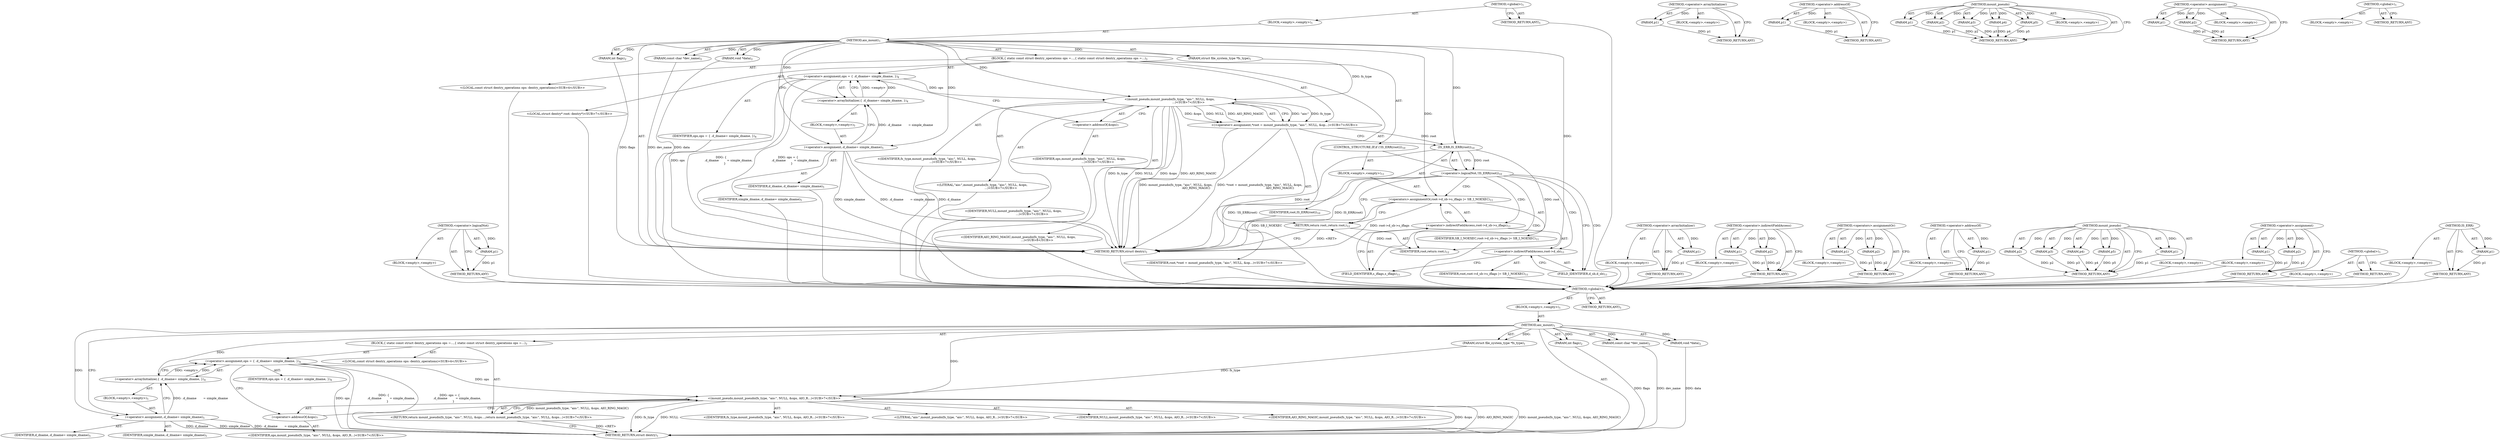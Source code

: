 digraph "IS_ERR" {
vulnerable_6 [label=<(METHOD,&lt;global&gt;)<SUB>1</SUB>>];
vulnerable_7 [label=<(BLOCK,&lt;empty&gt;,&lt;empty&gt;)<SUB>1</SUB>>];
vulnerable_8 [label=<(METHOD,aio_mount)<SUB>1</SUB>>];
vulnerable_9 [label=<(PARAM,struct file_system_type *fs_type)<SUB>1</SUB>>];
vulnerable_10 [label=<(PARAM,int flags)<SUB>2</SUB>>];
vulnerable_11 [label=<(PARAM,const char *dev_name)<SUB>2</SUB>>];
vulnerable_12 [label=<(PARAM,void *data)<SUB>2</SUB>>];
vulnerable_13 [label=<(BLOCK,{
 	static const struct dentry_operations ops =...,{
 	static const struct dentry_operations ops =...)<SUB>3</SUB>>];
vulnerable_14 [label="<(LOCAL,const struct dentry_operations ops: dentry_operations)<SUB>4</SUB>>"];
vulnerable_15 [label=<(&lt;operator&gt;.assignment,ops = {
 		.d_dname	= simple_dname,
 	})<SUB>4</SUB>>];
vulnerable_16 [label=<(IDENTIFIER,ops,ops = {
 		.d_dname	= simple_dname,
 	})<SUB>4</SUB>>];
vulnerable_17 [label=<(&lt;operator&gt;.arrayInitializer,{
 		.d_dname	= simple_dname,
 	})<SUB>4</SUB>>];
vulnerable_18 [label=<(BLOCK,&lt;empty&gt;,&lt;empty&gt;)<SUB>5</SUB>>];
vulnerable_19 [label=<(&lt;operator&gt;.assignment,.d_dname	= simple_dname)<SUB>5</SUB>>];
vulnerable_20 [label=<(IDENTIFIER,d_dname,.d_dname	= simple_dname)<SUB>5</SUB>>];
vulnerable_21 [label=<(IDENTIFIER,simple_dname,.d_dname	= simple_dname)<SUB>5</SUB>>];
vulnerable_22 [label="<(RETURN,return mount_pseudo(fs_type, &quot;aio:&quot;, NULL, &amp;ops...,return mount_pseudo(fs_type, &quot;aio:&quot;, NULL, &amp;ops...)<SUB>7</SUB>>"];
vulnerable_23 [label="<(mount_pseudo,mount_pseudo(fs_type, &quot;aio:&quot;, NULL, &amp;ops, AIO_R...)<SUB>7</SUB>>"];
vulnerable_24 [label="<(IDENTIFIER,fs_type,mount_pseudo(fs_type, &quot;aio:&quot;, NULL, &amp;ops, AIO_R...)<SUB>7</SUB>>"];
vulnerable_25 [label="<(LITERAL,&quot;aio:&quot;,mount_pseudo(fs_type, &quot;aio:&quot;, NULL, &amp;ops, AIO_R...)<SUB>7</SUB>>"];
vulnerable_26 [label="<(IDENTIFIER,NULL,mount_pseudo(fs_type, &quot;aio:&quot;, NULL, &amp;ops, AIO_R...)<SUB>7</SUB>>"];
vulnerable_27 [label=<(&lt;operator&gt;.addressOf,&amp;ops)<SUB>7</SUB>>];
vulnerable_28 [label="<(IDENTIFIER,ops,mount_pseudo(fs_type, &quot;aio:&quot;, NULL, &amp;ops, AIO_R...)<SUB>7</SUB>>"];
vulnerable_29 [label="<(IDENTIFIER,AIO_RING_MAGIC,mount_pseudo(fs_type, &quot;aio:&quot;, NULL, &amp;ops, AIO_R...)<SUB>7</SUB>>"];
vulnerable_30 [label=<(METHOD_RETURN,struct dentry)<SUB>1</SUB>>];
vulnerable_32 [label=<(METHOD_RETURN,ANY)<SUB>1</SUB>>];
vulnerable_64 [label=<(METHOD,&lt;operator&gt;.arrayInitializer)>];
vulnerable_65 [label=<(PARAM,p1)>];
vulnerable_66 [label=<(BLOCK,&lt;empty&gt;,&lt;empty&gt;)>];
vulnerable_67 [label=<(METHOD_RETURN,ANY)>];
vulnerable_76 [label=<(METHOD,&lt;operator&gt;.addressOf)>];
vulnerable_77 [label=<(PARAM,p1)>];
vulnerable_78 [label=<(BLOCK,&lt;empty&gt;,&lt;empty&gt;)>];
vulnerable_79 [label=<(METHOD_RETURN,ANY)>];
vulnerable_68 [label=<(METHOD,mount_pseudo)>];
vulnerable_69 [label=<(PARAM,p1)>];
vulnerable_70 [label=<(PARAM,p2)>];
vulnerable_71 [label=<(PARAM,p3)>];
vulnerable_72 [label=<(PARAM,p4)>];
vulnerable_73 [label=<(PARAM,p5)>];
vulnerable_74 [label=<(BLOCK,&lt;empty&gt;,&lt;empty&gt;)>];
vulnerable_75 [label=<(METHOD_RETURN,ANY)>];
vulnerable_59 [label=<(METHOD,&lt;operator&gt;.assignment)>];
vulnerable_60 [label=<(PARAM,p1)>];
vulnerable_61 [label=<(PARAM,p2)>];
vulnerable_62 [label=<(BLOCK,&lt;empty&gt;,&lt;empty&gt;)>];
vulnerable_63 [label=<(METHOD_RETURN,ANY)>];
vulnerable_53 [label=<(METHOD,&lt;global&gt;)<SUB>1</SUB>>];
vulnerable_54 [label=<(BLOCK,&lt;empty&gt;,&lt;empty&gt;)>];
vulnerable_55 [label=<(METHOD_RETURN,ANY)>];
fixed_98 [label=<(METHOD,&lt;operator&gt;.logicalNot)>];
fixed_99 [label=<(PARAM,p1)>];
fixed_100 [label=<(BLOCK,&lt;empty&gt;,&lt;empty&gt;)>];
fixed_101 [label=<(METHOD_RETURN,ANY)>];
fixed_6 [label=<(METHOD,&lt;global&gt;)<SUB>1</SUB>>];
fixed_7 [label=<(BLOCK,&lt;empty&gt;,&lt;empty&gt;)<SUB>1</SUB>>];
fixed_8 [label=<(METHOD,aio_mount)<SUB>1</SUB>>];
fixed_9 [label=<(PARAM,struct file_system_type *fs_type)<SUB>1</SUB>>];
fixed_10 [label=<(PARAM,int flags)<SUB>2</SUB>>];
fixed_11 [label=<(PARAM,const char *dev_name)<SUB>2</SUB>>];
fixed_12 [label=<(PARAM,void *data)<SUB>2</SUB>>];
fixed_13 [label=<(BLOCK,{
 	static const struct dentry_operations ops =...,{
 	static const struct dentry_operations ops =...)<SUB>3</SUB>>];
fixed_14 [label="<(LOCAL,const struct dentry_operations ops: dentry_operations)<SUB>4</SUB>>"];
fixed_15 [label=<(&lt;operator&gt;.assignment,ops = {
 		.d_dname	= simple_dname,
 	})<SUB>4</SUB>>];
fixed_16 [label=<(IDENTIFIER,ops,ops = {
 		.d_dname	= simple_dname,
 	})<SUB>4</SUB>>];
fixed_17 [label=<(&lt;operator&gt;.arrayInitializer,{
 		.d_dname	= simple_dname,
 	})<SUB>4</SUB>>];
fixed_18 [label=<(BLOCK,&lt;empty&gt;,&lt;empty&gt;)<SUB>5</SUB>>];
fixed_19 [label=<(&lt;operator&gt;.assignment,.d_dname	= simple_dname)<SUB>5</SUB>>];
fixed_20 [label=<(IDENTIFIER,d_dname,.d_dname	= simple_dname)<SUB>5</SUB>>];
fixed_21 [label=<(IDENTIFIER,simple_dname,.d_dname	= simple_dname)<SUB>5</SUB>>];
fixed_22 [label="<(LOCAL,struct dentry* root: dentry*)<SUB>7</SUB>>"];
fixed_23 [label="<(&lt;operator&gt;.assignment,*root = mount_pseudo(fs_type, &quot;aio:&quot;, NULL, &amp;op...)<SUB>7</SUB>>"];
fixed_24 [label="<(IDENTIFIER,root,*root = mount_pseudo(fs_type, &quot;aio:&quot;, NULL, &amp;op...)<SUB>7</SUB>>"];
fixed_25 [label="<(mount_pseudo,mount_pseudo(fs_type, &quot;aio:&quot;, NULL, &amp;ops,
					...)<SUB>7</SUB>>"];
fixed_26 [label="<(IDENTIFIER,fs_type,mount_pseudo(fs_type, &quot;aio:&quot;, NULL, &amp;ops,
					...)<SUB>7</SUB>>"];
fixed_27 [label="<(LITERAL,&quot;aio:&quot;,mount_pseudo(fs_type, &quot;aio:&quot;, NULL, &amp;ops,
					...)<SUB>7</SUB>>"];
fixed_28 [label="<(IDENTIFIER,NULL,mount_pseudo(fs_type, &quot;aio:&quot;, NULL, &amp;ops,
					...)<SUB>7</SUB>>"];
fixed_29 [label=<(&lt;operator&gt;.addressOf,&amp;ops)<SUB>7</SUB>>];
fixed_30 [label="<(IDENTIFIER,ops,mount_pseudo(fs_type, &quot;aio:&quot;, NULL, &amp;ops,
					...)<SUB>7</SUB>>"];
fixed_31 [label="<(IDENTIFIER,AIO_RING_MAGIC,mount_pseudo(fs_type, &quot;aio:&quot;, NULL, &amp;ops,
					...)<SUB>8</SUB>>"];
fixed_32 [label=<(CONTROL_STRUCTURE,IF,if (!IS_ERR(root)))<SUB>10</SUB>>];
fixed_33 [label=<(&lt;operator&gt;.logicalNot,!IS_ERR(root))<SUB>10</SUB>>];
fixed_34 [label=<(IS_ERR,IS_ERR(root))<SUB>10</SUB>>];
fixed_35 [label=<(IDENTIFIER,root,IS_ERR(root))<SUB>10</SUB>>];
fixed_36 [label=<(BLOCK,&lt;empty&gt;,&lt;empty&gt;)<SUB>11</SUB>>];
fixed_37 [label=<(&lt;operators&gt;.assignmentOr,root-&gt;d_sb-&gt;s_iflags |= SB_I_NOEXEC)<SUB>11</SUB>>];
fixed_38 [label=<(&lt;operator&gt;.indirectFieldAccess,root-&gt;d_sb-&gt;s_iflags)<SUB>11</SUB>>];
fixed_39 [label=<(&lt;operator&gt;.indirectFieldAccess,root-&gt;d_sb)<SUB>11</SUB>>];
fixed_40 [label=<(IDENTIFIER,root,root-&gt;d_sb-&gt;s_iflags |= SB_I_NOEXEC)<SUB>11</SUB>>];
fixed_41 [label=<(FIELD_IDENTIFIER,d_sb,d_sb)<SUB>11</SUB>>];
fixed_42 [label=<(FIELD_IDENTIFIER,s_iflags,s_iflags)<SUB>11</SUB>>];
fixed_43 [label=<(IDENTIFIER,SB_I_NOEXEC,root-&gt;d_sb-&gt;s_iflags |= SB_I_NOEXEC)<SUB>11</SUB>>];
fixed_44 [label=<(RETURN,return root;,return root;)<SUB>12</SUB>>];
fixed_45 [label=<(IDENTIFIER,root,return root;)<SUB>12</SUB>>];
fixed_46 [label=<(METHOD_RETURN,struct dentry)<SUB>1</SUB>>];
fixed_48 [label=<(METHOD_RETURN,ANY)<SUB>1</SUB>>];
fixed_82 [label=<(METHOD,&lt;operator&gt;.arrayInitializer)>];
fixed_83 [label=<(PARAM,p1)>];
fixed_84 [label=<(BLOCK,&lt;empty&gt;,&lt;empty&gt;)>];
fixed_85 [label=<(METHOD_RETURN,ANY)>];
fixed_111 [label=<(METHOD,&lt;operator&gt;.indirectFieldAccess)>];
fixed_112 [label=<(PARAM,p1)>];
fixed_113 [label=<(PARAM,p2)>];
fixed_114 [label=<(BLOCK,&lt;empty&gt;,&lt;empty&gt;)>];
fixed_115 [label=<(METHOD_RETURN,ANY)>];
fixed_106 [label=<(METHOD,&lt;operators&gt;.assignmentOr)>];
fixed_107 [label=<(PARAM,p1)>];
fixed_108 [label=<(PARAM,p2)>];
fixed_109 [label=<(BLOCK,&lt;empty&gt;,&lt;empty&gt;)>];
fixed_110 [label=<(METHOD_RETURN,ANY)>];
fixed_94 [label=<(METHOD,&lt;operator&gt;.addressOf)>];
fixed_95 [label=<(PARAM,p1)>];
fixed_96 [label=<(BLOCK,&lt;empty&gt;,&lt;empty&gt;)>];
fixed_97 [label=<(METHOD_RETURN,ANY)>];
fixed_86 [label=<(METHOD,mount_pseudo)>];
fixed_87 [label=<(PARAM,p1)>];
fixed_88 [label=<(PARAM,p2)>];
fixed_89 [label=<(PARAM,p3)>];
fixed_90 [label=<(PARAM,p4)>];
fixed_91 [label=<(PARAM,p5)>];
fixed_92 [label=<(BLOCK,&lt;empty&gt;,&lt;empty&gt;)>];
fixed_93 [label=<(METHOD_RETURN,ANY)>];
fixed_77 [label=<(METHOD,&lt;operator&gt;.assignment)>];
fixed_78 [label=<(PARAM,p1)>];
fixed_79 [label=<(PARAM,p2)>];
fixed_80 [label=<(BLOCK,&lt;empty&gt;,&lt;empty&gt;)>];
fixed_81 [label=<(METHOD_RETURN,ANY)>];
fixed_71 [label=<(METHOD,&lt;global&gt;)<SUB>1</SUB>>];
fixed_72 [label=<(BLOCK,&lt;empty&gt;,&lt;empty&gt;)>];
fixed_73 [label=<(METHOD_RETURN,ANY)>];
fixed_102 [label=<(METHOD,IS_ERR)>];
fixed_103 [label=<(PARAM,p1)>];
fixed_104 [label=<(BLOCK,&lt;empty&gt;,&lt;empty&gt;)>];
fixed_105 [label=<(METHOD_RETURN,ANY)>];
vulnerable_6 -> vulnerable_7  [key=0, label="AST: "];
vulnerable_6 -> vulnerable_32  [key=0, label="AST: "];
vulnerable_6 -> vulnerable_32  [key=1, label="CFG: "];
vulnerable_7 -> vulnerable_8  [key=0, label="AST: "];
vulnerable_8 -> vulnerable_9  [key=0, label="AST: "];
vulnerable_8 -> vulnerable_9  [key=1, label="DDG: "];
vulnerable_8 -> vulnerable_10  [key=0, label="AST: "];
vulnerable_8 -> vulnerable_10  [key=1, label="DDG: "];
vulnerable_8 -> vulnerable_11  [key=0, label="AST: "];
vulnerable_8 -> vulnerable_11  [key=1, label="DDG: "];
vulnerable_8 -> vulnerable_12  [key=0, label="AST: "];
vulnerable_8 -> vulnerable_12  [key=1, label="DDG: "];
vulnerable_8 -> vulnerable_13  [key=0, label="AST: "];
vulnerable_8 -> vulnerable_30  [key=0, label="AST: "];
vulnerable_8 -> vulnerable_19  [key=0, label="CFG: "];
vulnerable_8 -> vulnerable_19  [key=1, label="DDG: "];
vulnerable_8 -> vulnerable_17  [key=0, label="DDG: "];
vulnerable_8 -> vulnerable_23  [key=0, label="DDG: "];
vulnerable_9 -> vulnerable_23  [key=0, label="DDG: fs_type"];
vulnerable_10 -> vulnerable_30  [key=0, label="DDG: flags"];
vulnerable_11 -> vulnerable_30  [key=0, label="DDG: dev_name"];
vulnerable_12 -> vulnerable_30  [key=0, label="DDG: data"];
vulnerable_13 -> vulnerable_14  [key=0, label="AST: "];
vulnerable_13 -> vulnerable_15  [key=0, label="AST: "];
vulnerable_13 -> vulnerable_22  [key=0, label="AST: "];
vulnerable_15 -> vulnerable_16  [key=0, label="AST: "];
vulnerable_15 -> vulnerable_17  [key=0, label="AST: "];
vulnerable_15 -> vulnerable_27  [key=0, label="CFG: "];
vulnerable_15 -> vulnerable_30  [key=0, label="DDG: ops"];
vulnerable_15 -> vulnerable_30  [key=1, label="DDG: {
 		.d_dname	= simple_dname,
 	}"];
vulnerable_15 -> vulnerable_30  [key=2, label="DDG: ops = {
 		.d_dname	= simple_dname,
 	}"];
vulnerable_15 -> vulnerable_23  [key=0, label="DDG: ops"];
vulnerable_17 -> vulnerable_18  [key=0, label="AST: "];
vulnerable_17 -> vulnerable_15  [key=0, label="CFG: "];
vulnerable_17 -> vulnerable_15  [key=1, label="DDG: &lt;empty&gt;"];
vulnerable_17 -> vulnerable_15  [key=2, label="DDG: "];
vulnerable_18 -> vulnerable_19  [key=0, label="AST: "];
vulnerable_19 -> vulnerable_20  [key=0, label="AST: "];
vulnerable_19 -> vulnerable_21  [key=0, label="AST: "];
vulnerable_19 -> vulnerable_17  [key=0, label="CFG: "];
vulnerable_19 -> vulnerable_17  [key=1, label="DDG: .d_dname	= simple_dname"];
vulnerable_19 -> vulnerable_30  [key=0, label="DDG: simple_dname"];
vulnerable_19 -> vulnerable_30  [key=1, label="DDG: .d_dname	= simple_dname"];
vulnerable_19 -> vulnerable_30  [key=2, label="DDG: d_dname"];
vulnerable_22 -> vulnerable_23  [key=0, label="AST: "];
vulnerable_22 -> vulnerable_30  [key=0, label="CFG: "];
vulnerable_22 -> vulnerable_30  [key=1, label="DDG: &lt;RET&gt;"];
vulnerable_23 -> vulnerable_24  [key=0, label="AST: "];
vulnerable_23 -> vulnerable_25  [key=0, label="AST: "];
vulnerable_23 -> vulnerable_26  [key=0, label="AST: "];
vulnerable_23 -> vulnerable_27  [key=0, label="AST: "];
vulnerable_23 -> vulnerable_29  [key=0, label="AST: "];
vulnerable_23 -> vulnerable_22  [key=0, label="CFG: "];
vulnerable_23 -> vulnerable_22  [key=1, label="DDG: mount_pseudo(fs_type, &quot;aio:&quot;, NULL, &amp;ops, AIO_RING_MAGIC)"];
vulnerable_23 -> vulnerable_30  [key=0, label="DDG: fs_type"];
vulnerable_23 -> vulnerable_30  [key=1, label="DDG: NULL"];
vulnerable_23 -> vulnerable_30  [key=2, label="DDG: &amp;ops"];
vulnerable_23 -> vulnerable_30  [key=3, label="DDG: AIO_RING_MAGIC"];
vulnerable_23 -> vulnerable_30  [key=4, label="DDG: mount_pseudo(fs_type, &quot;aio:&quot;, NULL, &amp;ops, AIO_RING_MAGIC)"];
vulnerable_27 -> vulnerable_28  [key=0, label="AST: "];
vulnerable_27 -> vulnerable_23  [key=0, label="CFG: "];
vulnerable_64 -> vulnerable_65  [key=0, label="AST: "];
vulnerable_64 -> vulnerable_65  [key=1, label="DDG: "];
vulnerable_64 -> vulnerable_66  [key=0, label="AST: "];
vulnerable_64 -> vulnerable_67  [key=0, label="AST: "];
vulnerable_64 -> vulnerable_67  [key=1, label="CFG: "];
vulnerable_65 -> vulnerable_67  [key=0, label="DDG: p1"];
vulnerable_76 -> vulnerable_77  [key=0, label="AST: "];
vulnerable_76 -> vulnerable_77  [key=1, label="DDG: "];
vulnerable_76 -> vulnerable_78  [key=0, label="AST: "];
vulnerable_76 -> vulnerable_79  [key=0, label="AST: "];
vulnerable_76 -> vulnerable_79  [key=1, label="CFG: "];
vulnerable_77 -> vulnerable_79  [key=0, label="DDG: p1"];
vulnerable_68 -> vulnerable_69  [key=0, label="AST: "];
vulnerable_68 -> vulnerable_69  [key=1, label="DDG: "];
vulnerable_68 -> vulnerable_74  [key=0, label="AST: "];
vulnerable_68 -> vulnerable_70  [key=0, label="AST: "];
vulnerable_68 -> vulnerable_70  [key=1, label="DDG: "];
vulnerable_68 -> vulnerable_75  [key=0, label="AST: "];
vulnerable_68 -> vulnerable_75  [key=1, label="CFG: "];
vulnerable_68 -> vulnerable_71  [key=0, label="AST: "];
vulnerable_68 -> vulnerable_71  [key=1, label="DDG: "];
vulnerable_68 -> vulnerable_72  [key=0, label="AST: "];
vulnerable_68 -> vulnerable_72  [key=1, label="DDG: "];
vulnerable_68 -> vulnerable_73  [key=0, label="AST: "];
vulnerable_68 -> vulnerable_73  [key=1, label="DDG: "];
vulnerable_69 -> vulnerable_75  [key=0, label="DDG: p1"];
vulnerable_70 -> vulnerable_75  [key=0, label="DDG: p2"];
vulnerable_71 -> vulnerable_75  [key=0, label="DDG: p3"];
vulnerable_72 -> vulnerable_75  [key=0, label="DDG: p4"];
vulnerable_73 -> vulnerable_75  [key=0, label="DDG: p5"];
vulnerable_59 -> vulnerable_60  [key=0, label="AST: "];
vulnerable_59 -> vulnerable_60  [key=1, label="DDG: "];
vulnerable_59 -> vulnerable_62  [key=0, label="AST: "];
vulnerable_59 -> vulnerable_61  [key=0, label="AST: "];
vulnerable_59 -> vulnerable_61  [key=1, label="DDG: "];
vulnerable_59 -> vulnerable_63  [key=0, label="AST: "];
vulnerable_59 -> vulnerable_63  [key=1, label="CFG: "];
vulnerable_60 -> vulnerable_63  [key=0, label="DDG: p1"];
vulnerable_61 -> vulnerable_63  [key=0, label="DDG: p2"];
vulnerable_53 -> vulnerable_54  [key=0, label="AST: "];
vulnerable_53 -> vulnerable_55  [key=0, label="AST: "];
vulnerable_53 -> vulnerable_55  [key=1, label="CFG: "];
fixed_98 -> fixed_99  [key=0, label="AST: "];
fixed_98 -> fixed_99  [key=1, label="DDG: "];
fixed_98 -> fixed_100  [key=0, label="AST: "];
fixed_98 -> fixed_101  [key=0, label="AST: "];
fixed_98 -> fixed_101  [key=1, label="CFG: "];
fixed_99 -> fixed_101  [key=0, label="DDG: p1"];
fixed_100 -> vulnerable_6  [key=0];
fixed_101 -> vulnerable_6  [key=0];
fixed_6 -> fixed_7  [key=0, label="AST: "];
fixed_6 -> fixed_48  [key=0, label="AST: "];
fixed_6 -> fixed_48  [key=1, label="CFG: "];
fixed_7 -> fixed_8  [key=0, label="AST: "];
fixed_8 -> fixed_9  [key=0, label="AST: "];
fixed_8 -> fixed_9  [key=1, label="DDG: "];
fixed_8 -> fixed_10  [key=0, label="AST: "];
fixed_8 -> fixed_10  [key=1, label="DDG: "];
fixed_8 -> fixed_11  [key=0, label="AST: "];
fixed_8 -> fixed_11  [key=1, label="DDG: "];
fixed_8 -> fixed_12  [key=0, label="AST: "];
fixed_8 -> fixed_12  [key=1, label="DDG: "];
fixed_8 -> fixed_13  [key=0, label="AST: "];
fixed_8 -> fixed_46  [key=0, label="AST: "];
fixed_8 -> fixed_19  [key=0, label="CFG: "];
fixed_8 -> fixed_19  [key=1, label="DDG: "];
fixed_8 -> fixed_45  [key=0, label="DDG: "];
fixed_8 -> fixed_17  [key=0, label="DDG: "];
fixed_8 -> fixed_25  [key=0, label="DDG: "];
fixed_8 -> fixed_37  [key=0, label="DDG: "];
fixed_8 -> fixed_34  [key=0, label="DDG: "];
fixed_9 -> fixed_25  [key=0, label="DDG: fs_type"];
fixed_10 -> fixed_46  [key=0, label="DDG: flags"];
fixed_11 -> fixed_46  [key=0, label="DDG: dev_name"];
fixed_12 -> fixed_46  [key=0, label="DDG: data"];
fixed_13 -> fixed_14  [key=0, label="AST: "];
fixed_13 -> fixed_15  [key=0, label="AST: "];
fixed_13 -> fixed_22  [key=0, label="AST: "];
fixed_13 -> fixed_23  [key=0, label="AST: "];
fixed_13 -> fixed_32  [key=0, label="AST: "];
fixed_13 -> fixed_44  [key=0, label="AST: "];
fixed_14 -> vulnerable_6  [key=0];
fixed_15 -> fixed_16  [key=0, label="AST: "];
fixed_15 -> fixed_17  [key=0, label="AST: "];
fixed_15 -> fixed_29  [key=0, label="CFG: "];
fixed_15 -> fixed_46  [key=0, label="DDG: ops"];
fixed_15 -> fixed_46  [key=1, label="DDG: {
 		.d_dname	= simple_dname,
 	}"];
fixed_15 -> fixed_46  [key=2, label="DDG: ops = {
 		.d_dname	= simple_dname,
 	}"];
fixed_15 -> fixed_25  [key=0, label="DDG: ops"];
fixed_16 -> vulnerable_6  [key=0];
fixed_17 -> fixed_18  [key=0, label="AST: "];
fixed_17 -> fixed_15  [key=0, label="CFG: "];
fixed_17 -> fixed_15  [key=1, label="DDG: &lt;empty&gt;"];
fixed_17 -> fixed_15  [key=2, label="DDG: "];
fixed_18 -> fixed_19  [key=0, label="AST: "];
fixed_19 -> fixed_20  [key=0, label="AST: "];
fixed_19 -> fixed_21  [key=0, label="AST: "];
fixed_19 -> fixed_17  [key=0, label="CFG: "];
fixed_19 -> fixed_17  [key=1, label="DDG: .d_dname	= simple_dname"];
fixed_19 -> fixed_46  [key=0, label="DDG: simple_dname"];
fixed_19 -> fixed_46  [key=1, label="DDG: .d_dname	= simple_dname"];
fixed_19 -> fixed_46  [key=2, label="DDG: d_dname"];
fixed_20 -> vulnerable_6  [key=0];
fixed_21 -> vulnerable_6  [key=0];
fixed_22 -> vulnerable_6  [key=0];
fixed_23 -> fixed_24  [key=0, label="AST: "];
fixed_23 -> fixed_25  [key=0, label="AST: "];
fixed_23 -> fixed_34  [key=0, label="CFG: "];
fixed_23 -> fixed_34  [key=1, label="DDG: root"];
fixed_23 -> fixed_46  [key=0, label="DDG: mount_pseudo(fs_type, &quot;aio:&quot;, NULL, &amp;ops,
					   AIO_RING_MAGIC)"];
fixed_23 -> fixed_46  [key=1, label="DDG: *root = mount_pseudo(fs_type, &quot;aio:&quot;, NULL, &amp;ops,
					   AIO_RING_MAGIC)"];
fixed_24 -> vulnerable_6  [key=0];
fixed_25 -> fixed_26  [key=0, label="AST: "];
fixed_25 -> fixed_27  [key=0, label="AST: "];
fixed_25 -> fixed_28  [key=0, label="AST: "];
fixed_25 -> fixed_29  [key=0, label="AST: "];
fixed_25 -> fixed_31  [key=0, label="AST: "];
fixed_25 -> fixed_23  [key=0, label="CFG: "];
fixed_25 -> fixed_23  [key=1, label="DDG: &quot;aio:&quot;"];
fixed_25 -> fixed_23  [key=2, label="DDG: fs_type"];
fixed_25 -> fixed_23  [key=3, label="DDG: &amp;ops"];
fixed_25 -> fixed_23  [key=4, label="DDG: NULL"];
fixed_25 -> fixed_23  [key=5, label="DDG: AIO_RING_MAGIC"];
fixed_25 -> fixed_46  [key=0, label="DDG: fs_type"];
fixed_25 -> fixed_46  [key=1, label="DDG: NULL"];
fixed_25 -> fixed_46  [key=2, label="DDG: &amp;ops"];
fixed_25 -> fixed_46  [key=3, label="DDG: AIO_RING_MAGIC"];
fixed_26 -> vulnerable_6  [key=0];
fixed_27 -> vulnerable_6  [key=0];
fixed_28 -> vulnerable_6  [key=0];
fixed_29 -> fixed_30  [key=0, label="AST: "];
fixed_29 -> fixed_25  [key=0, label="CFG: "];
fixed_30 -> vulnerable_6  [key=0];
fixed_31 -> vulnerable_6  [key=0];
fixed_32 -> fixed_33  [key=0, label="AST: "];
fixed_32 -> fixed_36  [key=0, label="AST: "];
fixed_33 -> fixed_34  [key=0, label="AST: "];
fixed_33 -> fixed_41  [key=0, label="CFG: "];
fixed_33 -> fixed_41  [key=1, label="CDG: "];
fixed_33 -> fixed_44  [key=0, label="CFG: "];
fixed_33 -> fixed_46  [key=0, label="DDG: IS_ERR(root)"];
fixed_33 -> fixed_46  [key=1, label="DDG: !IS_ERR(root)"];
fixed_33 -> fixed_38  [key=0, label="CDG: "];
fixed_33 -> fixed_42  [key=0, label="CDG: "];
fixed_33 -> fixed_37  [key=0, label="CDG: "];
fixed_33 -> fixed_39  [key=0, label="CDG: "];
fixed_34 -> fixed_35  [key=0, label="AST: "];
fixed_34 -> fixed_33  [key=0, label="CFG: "];
fixed_34 -> fixed_33  [key=1, label="DDG: root"];
fixed_34 -> fixed_46  [key=0, label="DDG: root"];
fixed_34 -> fixed_45  [key=0, label="DDG: root"];
fixed_35 -> vulnerable_6  [key=0];
fixed_36 -> fixed_37  [key=0, label="AST: "];
fixed_37 -> fixed_38  [key=0, label="AST: "];
fixed_37 -> fixed_43  [key=0, label="AST: "];
fixed_37 -> fixed_44  [key=0, label="CFG: "];
fixed_37 -> fixed_46  [key=0, label="DDG: root-&gt;d_sb-&gt;s_iflags"];
fixed_37 -> fixed_46  [key=1, label="DDG: SB_I_NOEXEC"];
fixed_38 -> fixed_39  [key=0, label="AST: "];
fixed_38 -> fixed_42  [key=0, label="AST: "];
fixed_38 -> fixed_37  [key=0, label="CFG: "];
fixed_39 -> fixed_40  [key=0, label="AST: "];
fixed_39 -> fixed_41  [key=0, label="AST: "];
fixed_39 -> fixed_42  [key=0, label="CFG: "];
fixed_40 -> vulnerable_6  [key=0];
fixed_41 -> fixed_39  [key=0, label="CFG: "];
fixed_42 -> fixed_38  [key=0, label="CFG: "];
fixed_43 -> vulnerable_6  [key=0];
fixed_44 -> fixed_45  [key=0, label="AST: "];
fixed_44 -> fixed_46  [key=0, label="CFG: "];
fixed_44 -> fixed_46  [key=1, label="DDG: &lt;RET&gt;"];
fixed_45 -> fixed_44  [key=0, label="DDG: root"];
fixed_46 -> vulnerable_6  [key=0];
fixed_48 -> vulnerable_6  [key=0];
fixed_82 -> fixed_83  [key=0, label="AST: "];
fixed_82 -> fixed_83  [key=1, label="DDG: "];
fixed_82 -> fixed_84  [key=0, label="AST: "];
fixed_82 -> fixed_85  [key=0, label="AST: "];
fixed_82 -> fixed_85  [key=1, label="CFG: "];
fixed_83 -> fixed_85  [key=0, label="DDG: p1"];
fixed_84 -> vulnerable_6  [key=0];
fixed_85 -> vulnerable_6  [key=0];
fixed_111 -> fixed_112  [key=0, label="AST: "];
fixed_111 -> fixed_112  [key=1, label="DDG: "];
fixed_111 -> fixed_114  [key=0, label="AST: "];
fixed_111 -> fixed_113  [key=0, label="AST: "];
fixed_111 -> fixed_113  [key=1, label="DDG: "];
fixed_111 -> fixed_115  [key=0, label="AST: "];
fixed_111 -> fixed_115  [key=1, label="CFG: "];
fixed_112 -> fixed_115  [key=0, label="DDG: p1"];
fixed_113 -> fixed_115  [key=0, label="DDG: p2"];
fixed_114 -> vulnerable_6  [key=0];
fixed_115 -> vulnerable_6  [key=0];
fixed_106 -> fixed_107  [key=0, label="AST: "];
fixed_106 -> fixed_107  [key=1, label="DDG: "];
fixed_106 -> fixed_109  [key=0, label="AST: "];
fixed_106 -> fixed_108  [key=0, label="AST: "];
fixed_106 -> fixed_108  [key=1, label="DDG: "];
fixed_106 -> fixed_110  [key=0, label="AST: "];
fixed_106 -> fixed_110  [key=1, label="CFG: "];
fixed_107 -> fixed_110  [key=0, label="DDG: p1"];
fixed_108 -> fixed_110  [key=0, label="DDG: p2"];
fixed_109 -> vulnerable_6  [key=0];
fixed_110 -> vulnerable_6  [key=0];
fixed_94 -> fixed_95  [key=0, label="AST: "];
fixed_94 -> fixed_95  [key=1, label="DDG: "];
fixed_94 -> fixed_96  [key=0, label="AST: "];
fixed_94 -> fixed_97  [key=0, label="AST: "];
fixed_94 -> fixed_97  [key=1, label="CFG: "];
fixed_95 -> fixed_97  [key=0, label="DDG: p1"];
fixed_96 -> vulnerable_6  [key=0];
fixed_97 -> vulnerable_6  [key=0];
fixed_86 -> fixed_87  [key=0, label="AST: "];
fixed_86 -> fixed_87  [key=1, label="DDG: "];
fixed_86 -> fixed_92  [key=0, label="AST: "];
fixed_86 -> fixed_88  [key=0, label="AST: "];
fixed_86 -> fixed_88  [key=1, label="DDG: "];
fixed_86 -> fixed_93  [key=0, label="AST: "];
fixed_86 -> fixed_93  [key=1, label="CFG: "];
fixed_86 -> fixed_89  [key=0, label="AST: "];
fixed_86 -> fixed_89  [key=1, label="DDG: "];
fixed_86 -> fixed_90  [key=0, label="AST: "];
fixed_86 -> fixed_90  [key=1, label="DDG: "];
fixed_86 -> fixed_91  [key=0, label="AST: "];
fixed_86 -> fixed_91  [key=1, label="DDG: "];
fixed_87 -> fixed_93  [key=0, label="DDG: p1"];
fixed_88 -> fixed_93  [key=0, label="DDG: p2"];
fixed_89 -> fixed_93  [key=0, label="DDG: p3"];
fixed_90 -> fixed_93  [key=0, label="DDG: p4"];
fixed_91 -> fixed_93  [key=0, label="DDG: p5"];
fixed_92 -> vulnerable_6  [key=0];
fixed_93 -> vulnerable_6  [key=0];
fixed_77 -> fixed_78  [key=0, label="AST: "];
fixed_77 -> fixed_78  [key=1, label="DDG: "];
fixed_77 -> fixed_80  [key=0, label="AST: "];
fixed_77 -> fixed_79  [key=0, label="AST: "];
fixed_77 -> fixed_79  [key=1, label="DDG: "];
fixed_77 -> fixed_81  [key=0, label="AST: "];
fixed_77 -> fixed_81  [key=1, label="CFG: "];
fixed_78 -> fixed_81  [key=0, label="DDG: p1"];
fixed_79 -> fixed_81  [key=0, label="DDG: p2"];
fixed_80 -> vulnerable_6  [key=0];
fixed_81 -> vulnerable_6  [key=0];
fixed_71 -> fixed_72  [key=0, label="AST: "];
fixed_71 -> fixed_73  [key=0, label="AST: "];
fixed_71 -> fixed_73  [key=1, label="CFG: "];
fixed_72 -> vulnerable_6  [key=0];
fixed_73 -> vulnerable_6  [key=0];
fixed_102 -> fixed_103  [key=0, label="AST: "];
fixed_102 -> fixed_103  [key=1, label="DDG: "];
fixed_102 -> fixed_104  [key=0, label="AST: "];
fixed_102 -> fixed_105  [key=0, label="AST: "];
fixed_102 -> fixed_105  [key=1, label="CFG: "];
fixed_103 -> fixed_105  [key=0, label="DDG: p1"];
fixed_104 -> vulnerable_6  [key=0];
fixed_105 -> vulnerable_6  [key=0];
}
